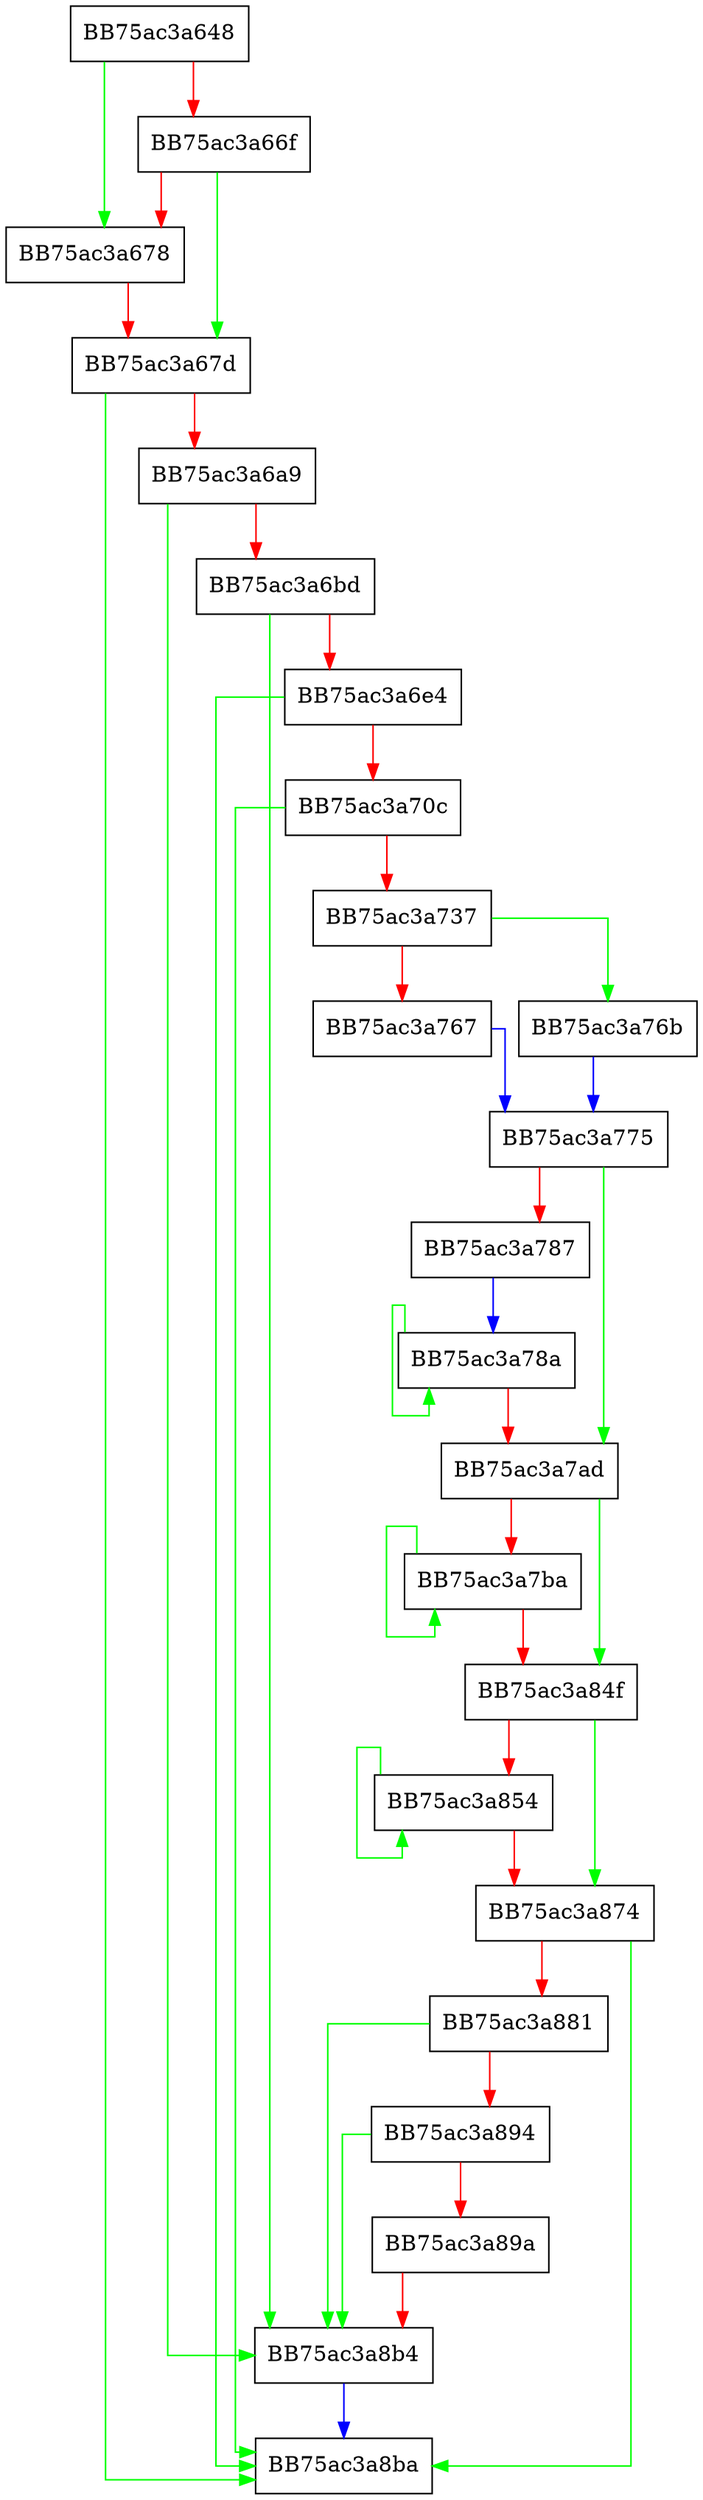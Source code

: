 digraph LoadHeaderData {
  node [shape="box"];
  graph [splines=ortho];
  BB75ac3a648 -> BB75ac3a678 [color="green"];
  BB75ac3a648 -> BB75ac3a66f [color="red"];
  BB75ac3a66f -> BB75ac3a67d [color="green"];
  BB75ac3a66f -> BB75ac3a678 [color="red"];
  BB75ac3a678 -> BB75ac3a67d [color="red"];
  BB75ac3a67d -> BB75ac3a8ba [color="green"];
  BB75ac3a67d -> BB75ac3a6a9 [color="red"];
  BB75ac3a6a9 -> BB75ac3a8b4 [color="green"];
  BB75ac3a6a9 -> BB75ac3a6bd [color="red"];
  BB75ac3a6bd -> BB75ac3a8b4 [color="green"];
  BB75ac3a6bd -> BB75ac3a6e4 [color="red"];
  BB75ac3a6e4 -> BB75ac3a8ba [color="green"];
  BB75ac3a6e4 -> BB75ac3a70c [color="red"];
  BB75ac3a70c -> BB75ac3a8ba [color="green"];
  BB75ac3a70c -> BB75ac3a737 [color="red"];
  BB75ac3a737 -> BB75ac3a76b [color="green"];
  BB75ac3a737 -> BB75ac3a767 [color="red"];
  BB75ac3a767 -> BB75ac3a775 [color="blue"];
  BB75ac3a76b -> BB75ac3a775 [color="blue"];
  BB75ac3a775 -> BB75ac3a7ad [color="green"];
  BB75ac3a775 -> BB75ac3a787 [color="red"];
  BB75ac3a787 -> BB75ac3a78a [color="blue"];
  BB75ac3a78a -> BB75ac3a78a [color="green"];
  BB75ac3a78a -> BB75ac3a7ad [color="red"];
  BB75ac3a7ad -> BB75ac3a84f [color="green"];
  BB75ac3a7ad -> BB75ac3a7ba [color="red"];
  BB75ac3a7ba -> BB75ac3a7ba [color="green"];
  BB75ac3a7ba -> BB75ac3a84f [color="red"];
  BB75ac3a84f -> BB75ac3a874 [color="green"];
  BB75ac3a84f -> BB75ac3a854 [color="red"];
  BB75ac3a854 -> BB75ac3a854 [color="green"];
  BB75ac3a854 -> BB75ac3a874 [color="red"];
  BB75ac3a874 -> BB75ac3a8ba [color="green"];
  BB75ac3a874 -> BB75ac3a881 [color="red"];
  BB75ac3a881 -> BB75ac3a8b4 [color="green"];
  BB75ac3a881 -> BB75ac3a894 [color="red"];
  BB75ac3a894 -> BB75ac3a8b4 [color="green"];
  BB75ac3a894 -> BB75ac3a89a [color="red"];
  BB75ac3a89a -> BB75ac3a8b4 [color="red"];
  BB75ac3a8b4 -> BB75ac3a8ba [color="blue"];
}
